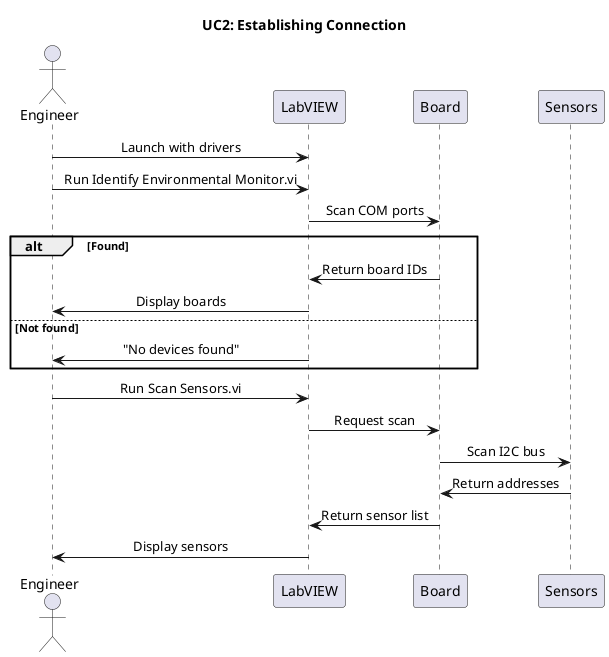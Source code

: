 @startuml
title UC2: Establishing Connection
skinparam sequenceMessageAlign center
actor Engineer
participant LabVIEW
participant Board
participant Sensors

Engineer -> LabVIEW: Launch with drivers
Engineer -> LabVIEW: Run Identify Environmental Monitor.vi

LabVIEW -> Board: Scan COM ports

alt Found
    Board -> LabVIEW: Return board IDs
    LabVIEW -> Engineer: Display boards
else Not found
    LabVIEW -> Engineer: "No devices found"
end

Engineer -> LabVIEW: Run Scan Sensors.vi
LabVIEW -> Board: Request scan
Board -> Sensors: Scan I2C bus
Sensors -> Board: Return addresses
Board -> LabVIEW: Return sensor list
LabVIEW -> Engineer: Display sensors
@enduml